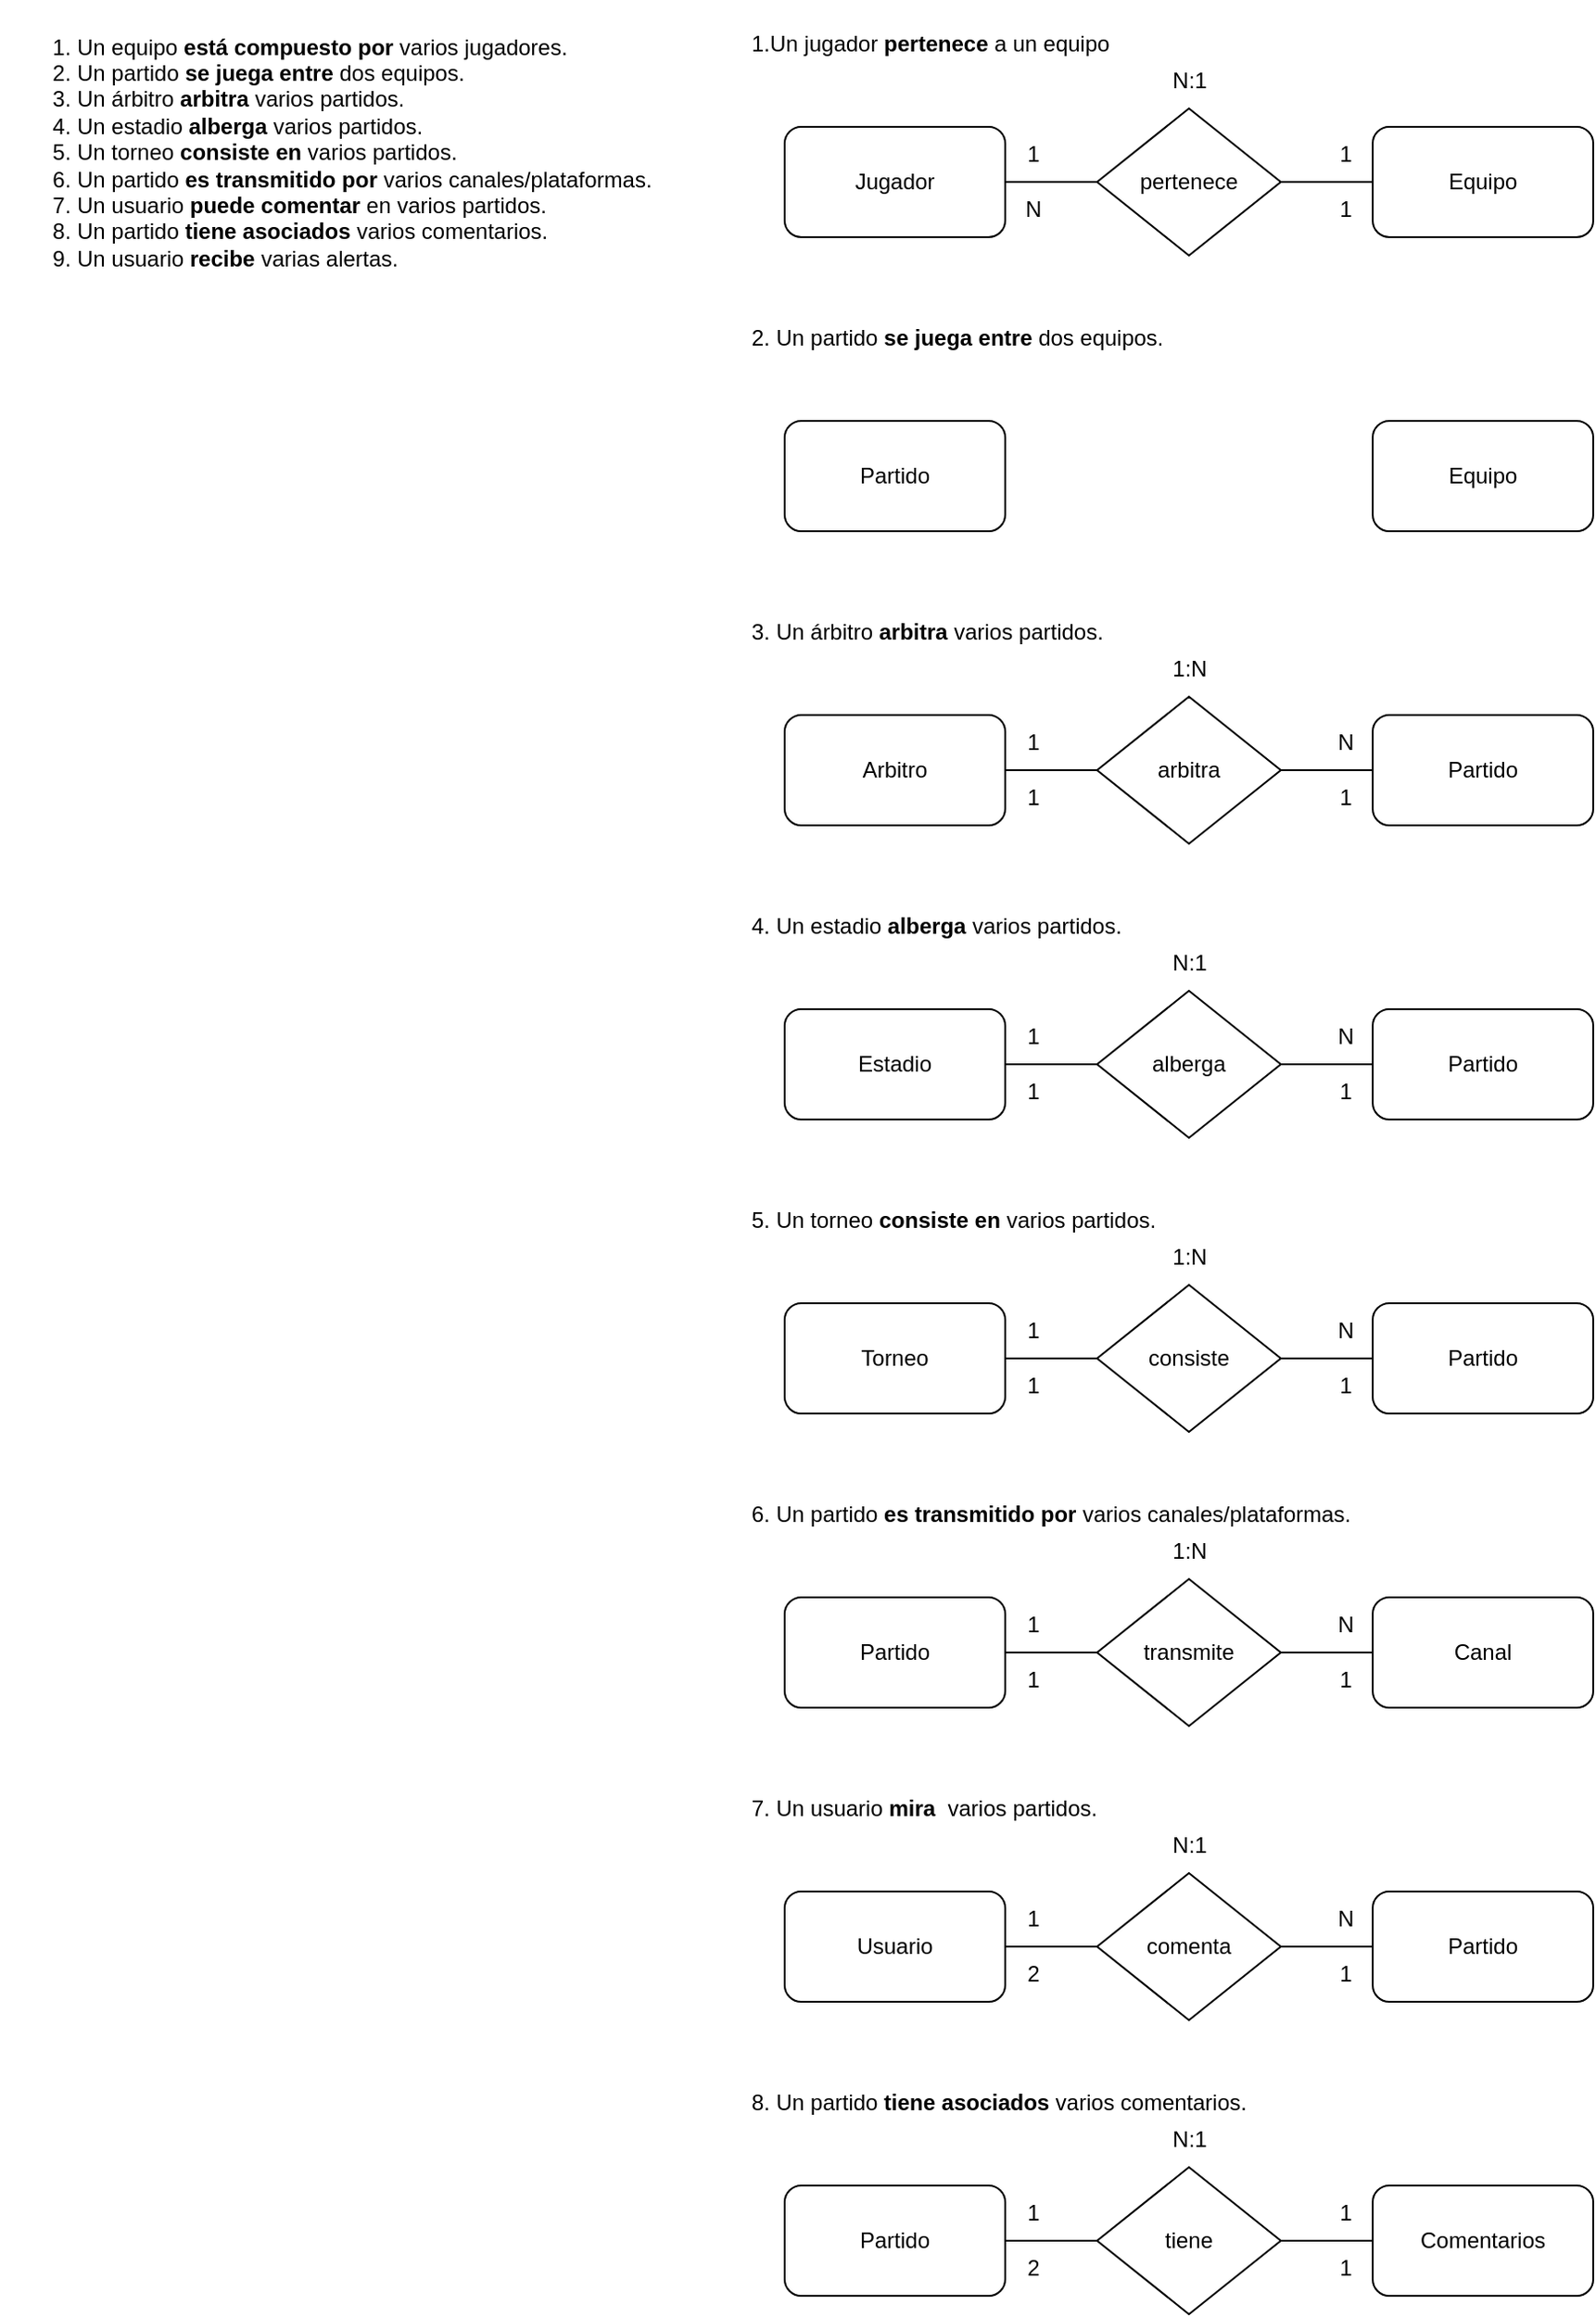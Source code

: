 <mxfile version="21.7.5" type="github">
  <diagram name="Página-1" id="e60TQ1UO-nG2-bENWtMV">
    <mxGraphModel dx="3017" dy="2050" grid="1" gridSize="10" guides="1" tooltips="1" connect="1" arrows="1" fold="1" page="1" pageScale="1" pageWidth="827" pageHeight="1169" math="0" shadow="0">
      <root>
        <mxCell id="0" />
        <mxCell id="1" parent="0" />
        <mxCell id="2xkfDvnHdjMdYnJCSqwo-2" value="&lt;div align=&quot;left&quot;&gt;&lt;ol&gt;&lt;li&gt;Un equipo &lt;strong&gt;está compuesto por&lt;/strong&gt; varios jugadores.&lt;/li&gt;&lt;li&gt;Un partido &lt;strong&gt;se juega entre&lt;/strong&gt; dos equipos.&lt;/li&gt;&lt;li&gt;Un árbitro &lt;strong&gt;arbitra&lt;/strong&gt; varios partidos.&lt;/li&gt;&lt;li&gt;Un estadio &lt;strong&gt;alberga&lt;/strong&gt; varios partidos.&lt;/li&gt;&lt;li&gt;Un torneo &lt;strong&gt;consiste en&lt;/strong&gt; varios partidos.&lt;/li&gt;&lt;li&gt;Un partido &lt;strong&gt;es transmitido por&lt;/strong&gt; varios canales/plataformas.&lt;/li&gt;&lt;li&gt;Un usuario &lt;strong&gt;puede comentar&lt;/strong&gt; en varios partidos.&lt;/li&gt;&lt;li&gt;Un partido &lt;strong&gt;tiene asociados&lt;/strong&gt; varios comentarios.&lt;/li&gt;&lt;li&gt;Un usuario &lt;strong&gt;recibe&lt;/strong&gt; varias alertas.&lt;/li&gt;&lt;/ol&gt;&lt;/div&gt;&lt;br/&gt;" style="text;html=1;align=left;verticalAlign=middle;resizable=0;points=[];autosize=1;strokeColor=none;fillColor=none;" vertex="1" parent="1">
          <mxGeometry x="-1207" y="-1169" width="380" height="180" as="geometry" />
        </mxCell>
        <mxCell id="2xkfDvnHdjMdYnJCSqwo-3" value="&lt;div align=&quot;left&quot;&gt;1.Un jugador &lt;b&gt;pertenece&lt;/b&gt; a un equipo&lt;/div&gt;" style="text;html=1;align=left;verticalAlign=middle;resizable=0;points=[];autosize=1;strokeColor=none;fillColor=none;" vertex="1" parent="1">
          <mxGeometry x="-800" y="-1160" width="220" height="30" as="geometry" />
        </mxCell>
        <mxCell id="2xkfDvnHdjMdYnJCSqwo-4" value="pertenece" style="rhombus;whiteSpace=wrap;html=1;" vertex="1" parent="1">
          <mxGeometry x="-610" y="-1110" width="100" height="80" as="geometry" />
        </mxCell>
        <mxCell id="2xkfDvnHdjMdYnJCSqwo-5" style="edgeStyle=none;rounded=0;orthogonalLoop=1;jettySize=auto;html=1;exitX=1;exitY=0.5;exitDx=0;exitDy=0;entryX=0;entryY=0.5;entryDx=0;entryDy=0;endArrow=none;endFill=0;" edge="1" parent="1" source="2xkfDvnHdjMdYnJCSqwo-6" target="2xkfDvnHdjMdYnJCSqwo-4">
          <mxGeometry relative="1" as="geometry" />
        </mxCell>
        <mxCell id="2xkfDvnHdjMdYnJCSqwo-6" value="Jugador" style="rounded=1;whiteSpace=wrap;html=1;" vertex="1" parent="1">
          <mxGeometry x="-780" y="-1100" width="120" height="60" as="geometry" />
        </mxCell>
        <mxCell id="2xkfDvnHdjMdYnJCSqwo-7" style="edgeStyle=none;rounded=0;orthogonalLoop=1;jettySize=auto;html=1;exitX=0;exitY=0.5;exitDx=0;exitDy=0;entryX=1;entryY=0.5;entryDx=0;entryDy=0;endArrow=none;endFill=0;" edge="1" parent="1" source="2xkfDvnHdjMdYnJCSqwo-8" target="2xkfDvnHdjMdYnJCSqwo-4">
          <mxGeometry relative="1" as="geometry" />
        </mxCell>
        <mxCell id="2xkfDvnHdjMdYnJCSqwo-8" value="&lt;div&gt;Equipo&lt;/div&gt;" style="rounded=1;whiteSpace=wrap;html=1;strokeColor=default;gradientColor=none;shadow=0;" vertex="1" parent="1">
          <mxGeometry x="-460" y="-1100" width="120" height="60" as="geometry" />
        </mxCell>
        <mxCell id="2xkfDvnHdjMdYnJCSqwo-9" value="N:1" style="text;html=1;align=center;verticalAlign=middle;resizable=0;points=[];autosize=1;strokeColor=none;fillColor=none;" vertex="1" parent="1">
          <mxGeometry x="-580" y="-1140" width="40" height="30" as="geometry" />
        </mxCell>
        <mxCell id="2xkfDvnHdjMdYnJCSqwo-10" value="1" style="text;html=1;align=center;verticalAlign=middle;resizable=0;points=[];autosize=1;strokeColor=none;fillColor=none;" vertex="1" parent="1">
          <mxGeometry x="-660" y="-1100" width="30" height="30" as="geometry" />
        </mxCell>
        <mxCell id="2xkfDvnHdjMdYnJCSqwo-11" value="N" style="text;html=1;align=center;verticalAlign=middle;resizable=0;points=[];autosize=1;strokeColor=none;fillColor=none;" vertex="1" parent="1">
          <mxGeometry x="-660" y="-1070" width="30" height="30" as="geometry" />
        </mxCell>
        <mxCell id="2xkfDvnHdjMdYnJCSqwo-12" value="1" style="text;html=1;align=center;verticalAlign=middle;resizable=0;points=[];autosize=1;strokeColor=none;fillColor=none;" vertex="1" parent="1">
          <mxGeometry x="-490" y="-1100" width="30" height="30" as="geometry" />
        </mxCell>
        <mxCell id="2xkfDvnHdjMdYnJCSqwo-13" value="1" style="text;html=1;align=center;verticalAlign=middle;resizable=0;points=[];autosize=1;strokeColor=none;fillColor=none;" vertex="1" parent="1">
          <mxGeometry x="-490" y="-1070" width="30" height="30" as="geometry" />
        </mxCell>
        <mxCell id="2xkfDvnHdjMdYnJCSqwo-14" value="2. Un partido &lt;strong&gt;se juega entre&lt;/strong&gt; dos equipos." style="text;html=1;align=left;verticalAlign=middle;resizable=0;points=[];autosize=1;strokeColor=none;fillColor=none;" vertex="1" parent="1">
          <mxGeometry x="-800" y="-1000" width="250" height="30" as="geometry" />
        </mxCell>
        <mxCell id="2xkfDvnHdjMdYnJCSqwo-19" value="Partido" style="rounded=1;whiteSpace=wrap;html=1;" vertex="1" parent="1">
          <mxGeometry x="-780" y="-940" width="120" height="60" as="geometry" />
        </mxCell>
        <mxCell id="2xkfDvnHdjMdYnJCSqwo-21" value="Equipo" style="rounded=1;whiteSpace=wrap;html=1;" vertex="1" parent="1">
          <mxGeometry x="-460" y="-940" width="120" height="60" as="geometry" />
        </mxCell>
        <mxCell id="2xkfDvnHdjMdYnJCSqwo-27" value="3. Un árbitro &lt;strong&gt;arbitra&lt;/strong&gt; varios partidos." style="text;html=1;align=left;verticalAlign=middle;resizable=0;points=[];autosize=1;strokeColor=none;fillColor=none;" vertex="1" parent="1">
          <mxGeometry x="-800" y="-840" width="210" height="30" as="geometry" />
        </mxCell>
        <mxCell id="2xkfDvnHdjMdYnJCSqwo-28" value="arbitra" style="rhombus;whiteSpace=wrap;html=1;" vertex="1" parent="1">
          <mxGeometry x="-610" y="-790" width="100" height="80" as="geometry" />
        </mxCell>
        <mxCell id="2xkfDvnHdjMdYnJCSqwo-29" style="edgeStyle=none;rounded=0;orthogonalLoop=1;jettySize=auto;html=1;exitX=1;exitY=0.5;exitDx=0;exitDy=0;entryX=0;entryY=0.5;entryDx=0;entryDy=0;endArrow=none;endFill=0;" edge="1" source="2xkfDvnHdjMdYnJCSqwo-30" target="2xkfDvnHdjMdYnJCSqwo-28" parent="1">
          <mxGeometry relative="1" as="geometry" />
        </mxCell>
        <mxCell id="2xkfDvnHdjMdYnJCSqwo-30" value="Arbitro" style="rounded=1;whiteSpace=wrap;html=1;" vertex="1" parent="1">
          <mxGeometry x="-780" y="-780" width="120" height="60" as="geometry" />
        </mxCell>
        <mxCell id="2xkfDvnHdjMdYnJCSqwo-31" style="edgeStyle=none;rounded=0;orthogonalLoop=1;jettySize=auto;html=1;exitX=0;exitY=0.5;exitDx=0;exitDy=0;entryX=1;entryY=0.5;entryDx=0;entryDy=0;endArrow=none;endFill=0;" edge="1" source="2xkfDvnHdjMdYnJCSqwo-32" target="2xkfDvnHdjMdYnJCSqwo-28" parent="1">
          <mxGeometry relative="1" as="geometry" />
        </mxCell>
        <mxCell id="2xkfDvnHdjMdYnJCSqwo-32" value="Partido" style="rounded=1;whiteSpace=wrap;html=1;" vertex="1" parent="1">
          <mxGeometry x="-460" y="-780" width="120" height="60" as="geometry" />
        </mxCell>
        <mxCell id="2xkfDvnHdjMdYnJCSqwo-33" value="1:N" style="text;html=1;align=center;verticalAlign=middle;resizable=0;points=[];autosize=1;strokeColor=none;fillColor=none;" vertex="1" parent="1">
          <mxGeometry x="-580" y="-820" width="40" height="30" as="geometry" />
        </mxCell>
        <mxCell id="2xkfDvnHdjMdYnJCSqwo-34" value="1" style="text;html=1;align=center;verticalAlign=middle;resizable=0;points=[];autosize=1;strokeColor=none;fillColor=none;" vertex="1" parent="1">
          <mxGeometry x="-660" y="-780" width="30" height="30" as="geometry" />
        </mxCell>
        <mxCell id="2xkfDvnHdjMdYnJCSqwo-35" value="1" style="text;html=1;align=center;verticalAlign=middle;resizable=0;points=[];autosize=1;strokeColor=none;fillColor=none;" vertex="1" parent="1">
          <mxGeometry x="-660" y="-750" width="30" height="30" as="geometry" />
        </mxCell>
        <mxCell id="2xkfDvnHdjMdYnJCSqwo-36" value="N" style="text;html=1;align=center;verticalAlign=middle;resizable=0;points=[];autosize=1;strokeColor=none;fillColor=none;" vertex="1" parent="1">
          <mxGeometry x="-490" y="-780" width="30" height="30" as="geometry" />
        </mxCell>
        <mxCell id="2xkfDvnHdjMdYnJCSqwo-37" value="1" style="text;html=1;align=center;verticalAlign=middle;resizable=0;points=[];autosize=1;strokeColor=none;fillColor=none;" vertex="1" parent="1">
          <mxGeometry x="-490" y="-750" width="30" height="30" as="geometry" />
        </mxCell>
        <mxCell id="2xkfDvnHdjMdYnJCSqwo-38" value="4. Un estadio &lt;strong&gt;alberga&lt;/strong&gt; varios partidos." style="text;html=1;align=left;verticalAlign=middle;resizable=0;points=[];autosize=1;strokeColor=none;fillColor=none;" vertex="1" parent="1">
          <mxGeometry x="-800" y="-680" width="220" height="30" as="geometry" />
        </mxCell>
        <mxCell id="2xkfDvnHdjMdYnJCSqwo-39" value="alberga" style="rhombus;whiteSpace=wrap;html=1;" vertex="1" parent="1">
          <mxGeometry x="-610" y="-630" width="100" height="80" as="geometry" />
        </mxCell>
        <mxCell id="2xkfDvnHdjMdYnJCSqwo-40" style="edgeStyle=none;rounded=0;orthogonalLoop=1;jettySize=auto;html=1;exitX=1;exitY=0.5;exitDx=0;exitDy=0;entryX=0;entryY=0.5;entryDx=0;entryDy=0;endArrow=none;endFill=0;" edge="1" source="2xkfDvnHdjMdYnJCSqwo-41" target="2xkfDvnHdjMdYnJCSqwo-39" parent="1">
          <mxGeometry relative="1" as="geometry" />
        </mxCell>
        <mxCell id="2xkfDvnHdjMdYnJCSqwo-41" value="Estadio" style="rounded=1;whiteSpace=wrap;html=1;" vertex="1" parent="1">
          <mxGeometry x="-780" y="-620" width="120" height="60" as="geometry" />
        </mxCell>
        <mxCell id="2xkfDvnHdjMdYnJCSqwo-42" style="edgeStyle=none;rounded=0;orthogonalLoop=1;jettySize=auto;html=1;exitX=0;exitY=0.5;exitDx=0;exitDy=0;entryX=1;entryY=0.5;entryDx=0;entryDy=0;endArrow=none;endFill=0;" edge="1" source="2xkfDvnHdjMdYnJCSqwo-43" target="2xkfDvnHdjMdYnJCSqwo-39" parent="1">
          <mxGeometry relative="1" as="geometry" />
        </mxCell>
        <mxCell id="2xkfDvnHdjMdYnJCSqwo-43" value="Partido" style="rounded=1;whiteSpace=wrap;html=1;" vertex="1" parent="1">
          <mxGeometry x="-460" y="-620" width="120" height="60" as="geometry" />
        </mxCell>
        <mxCell id="2xkfDvnHdjMdYnJCSqwo-44" value="N:1" style="text;html=1;align=center;verticalAlign=middle;resizable=0;points=[];autosize=1;strokeColor=none;fillColor=none;" vertex="1" parent="1">
          <mxGeometry x="-580" y="-660" width="40" height="30" as="geometry" />
        </mxCell>
        <mxCell id="2xkfDvnHdjMdYnJCSqwo-45" value="1" style="text;html=1;align=center;verticalAlign=middle;resizable=0;points=[];autosize=1;strokeColor=none;fillColor=none;" vertex="1" parent="1">
          <mxGeometry x="-660" y="-620" width="30" height="30" as="geometry" />
        </mxCell>
        <mxCell id="2xkfDvnHdjMdYnJCSqwo-46" value="1" style="text;html=1;align=center;verticalAlign=middle;resizable=0;points=[];autosize=1;strokeColor=none;fillColor=none;" vertex="1" parent="1">
          <mxGeometry x="-660" y="-590" width="30" height="30" as="geometry" />
        </mxCell>
        <mxCell id="2xkfDvnHdjMdYnJCSqwo-47" value="N" style="text;html=1;align=center;verticalAlign=middle;resizable=0;points=[];autosize=1;strokeColor=none;fillColor=none;" vertex="1" parent="1">
          <mxGeometry x="-490" y="-620" width="30" height="30" as="geometry" />
        </mxCell>
        <mxCell id="2xkfDvnHdjMdYnJCSqwo-48" value="1" style="text;html=1;align=center;verticalAlign=middle;resizable=0;points=[];autosize=1;strokeColor=none;fillColor=none;" vertex="1" parent="1">
          <mxGeometry x="-490" y="-590" width="30" height="30" as="geometry" />
        </mxCell>
        <mxCell id="2xkfDvnHdjMdYnJCSqwo-49" value="5. Un torneo &lt;strong&gt;consiste en&lt;/strong&gt; varios partidos." style="text;html=1;align=left;verticalAlign=middle;resizable=0;points=[];autosize=1;strokeColor=none;fillColor=none;" vertex="1" parent="1">
          <mxGeometry x="-800" y="-520" width="240" height="30" as="geometry" />
        </mxCell>
        <mxCell id="2xkfDvnHdjMdYnJCSqwo-50" value="consiste" style="rhombus;whiteSpace=wrap;html=1;" vertex="1" parent="1">
          <mxGeometry x="-610" y="-470" width="100" height="80" as="geometry" />
        </mxCell>
        <mxCell id="2xkfDvnHdjMdYnJCSqwo-51" style="edgeStyle=none;rounded=0;orthogonalLoop=1;jettySize=auto;html=1;exitX=1;exitY=0.5;exitDx=0;exitDy=0;entryX=0;entryY=0.5;entryDx=0;entryDy=0;endArrow=none;endFill=0;" edge="1" source="2xkfDvnHdjMdYnJCSqwo-52" target="2xkfDvnHdjMdYnJCSqwo-50" parent="1">
          <mxGeometry relative="1" as="geometry" />
        </mxCell>
        <mxCell id="2xkfDvnHdjMdYnJCSqwo-52" value="Torneo" style="rounded=1;whiteSpace=wrap;html=1;" vertex="1" parent="1">
          <mxGeometry x="-780" y="-460" width="120" height="60" as="geometry" />
        </mxCell>
        <mxCell id="2xkfDvnHdjMdYnJCSqwo-53" style="edgeStyle=none;rounded=0;orthogonalLoop=1;jettySize=auto;html=1;exitX=0;exitY=0.5;exitDx=0;exitDy=0;entryX=1;entryY=0.5;entryDx=0;entryDy=0;endArrow=none;endFill=0;" edge="1" source="2xkfDvnHdjMdYnJCSqwo-54" target="2xkfDvnHdjMdYnJCSqwo-50" parent="1">
          <mxGeometry relative="1" as="geometry" />
        </mxCell>
        <mxCell id="2xkfDvnHdjMdYnJCSqwo-54" value="Partido" style="rounded=1;whiteSpace=wrap;html=1;" vertex="1" parent="1">
          <mxGeometry x="-460" y="-460" width="120" height="60" as="geometry" />
        </mxCell>
        <mxCell id="2xkfDvnHdjMdYnJCSqwo-55" value="1:N" style="text;html=1;align=center;verticalAlign=middle;resizable=0;points=[];autosize=1;strokeColor=none;fillColor=none;" vertex="1" parent="1">
          <mxGeometry x="-580" y="-500" width="40" height="30" as="geometry" />
        </mxCell>
        <mxCell id="2xkfDvnHdjMdYnJCSqwo-56" value="1" style="text;html=1;align=center;verticalAlign=middle;resizable=0;points=[];autosize=1;strokeColor=none;fillColor=none;" vertex="1" parent="1">
          <mxGeometry x="-660" y="-460" width="30" height="30" as="geometry" />
        </mxCell>
        <mxCell id="2xkfDvnHdjMdYnJCSqwo-57" value="1" style="text;html=1;align=center;verticalAlign=middle;resizable=0;points=[];autosize=1;strokeColor=none;fillColor=none;" vertex="1" parent="1">
          <mxGeometry x="-660" y="-430" width="30" height="30" as="geometry" />
        </mxCell>
        <mxCell id="2xkfDvnHdjMdYnJCSqwo-58" value="N" style="text;html=1;align=center;verticalAlign=middle;resizable=0;points=[];autosize=1;strokeColor=none;fillColor=none;" vertex="1" parent="1">
          <mxGeometry x="-490" y="-460" width="30" height="30" as="geometry" />
        </mxCell>
        <mxCell id="2xkfDvnHdjMdYnJCSqwo-59" value="1" style="text;html=1;align=center;verticalAlign=middle;resizable=0;points=[];autosize=1;strokeColor=none;fillColor=none;" vertex="1" parent="1">
          <mxGeometry x="-490" y="-430" width="30" height="30" as="geometry" />
        </mxCell>
        <mxCell id="2xkfDvnHdjMdYnJCSqwo-60" value="6. Un partido &lt;strong&gt;es transmitido por&lt;/strong&gt; varios canales/plataformas." style="text;html=1;align=left;verticalAlign=middle;resizable=0;points=[];autosize=1;strokeColor=none;fillColor=none;" vertex="1" parent="1">
          <mxGeometry x="-800" y="-360" width="350" height="30" as="geometry" />
        </mxCell>
        <mxCell id="2xkfDvnHdjMdYnJCSqwo-61" value="transmite" style="rhombus;whiteSpace=wrap;html=1;" vertex="1" parent="1">
          <mxGeometry x="-610" y="-310" width="100" height="80" as="geometry" />
        </mxCell>
        <mxCell id="2xkfDvnHdjMdYnJCSqwo-62" style="edgeStyle=none;rounded=0;orthogonalLoop=1;jettySize=auto;html=1;exitX=1;exitY=0.5;exitDx=0;exitDy=0;entryX=0;entryY=0.5;entryDx=0;entryDy=0;endArrow=none;endFill=0;" edge="1" source="2xkfDvnHdjMdYnJCSqwo-63" target="2xkfDvnHdjMdYnJCSqwo-61" parent="1">
          <mxGeometry relative="1" as="geometry" />
        </mxCell>
        <mxCell id="2xkfDvnHdjMdYnJCSqwo-63" value="Partido" style="rounded=1;whiteSpace=wrap;html=1;" vertex="1" parent="1">
          <mxGeometry x="-780" y="-300" width="120" height="60" as="geometry" />
        </mxCell>
        <mxCell id="2xkfDvnHdjMdYnJCSqwo-64" style="edgeStyle=none;rounded=0;orthogonalLoop=1;jettySize=auto;html=1;exitX=0;exitY=0.5;exitDx=0;exitDy=0;entryX=1;entryY=0.5;entryDx=0;entryDy=0;endArrow=none;endFill=0;" edge="1" source="2xkfDvnHdjMdYnJCSqwo-65" target="2xkfDvnHdjMdYnJCSqwo-61" parent="1">
          <mxGeometry relative="1" as="geometry" />
        </mxCell>
        <mxCell id="2xkfDvnHdjMdYnJCSqwo-65" value="Canal" style="rounded=1;whiteSpace=wrap;html=1;" vertex="1" parent="1">
          <mxGeometry x="-460" y="-300" width="120" height="60" as="geometry" />
        </mxCell>
        <mxCell id="2xkfDvnHdjMdYnJCSqwo-66" value="1:N" style="text;html=1;align=center;verticalAlign=middle;resizable=0;points=[];autosize=1;strokeColor=none;fillColor=none;" vertex="1" parent="1">
          <mxGeometry x="-580" y="-340" width="40" height="30" as="geometry" />
        </mxCell>
        <mxCell id="2xkfDvnHdjMdYnJCSqwo-67" value="1" style="text;html=1;align=center;verticalAlign=middle;resizable=0;points=[];autosize=1;strokeColor=none;fillColor=none;" vertex="1" parent="1">
          <mxGeometry x="-660" y="-300" width="30" height="30" as="geometry" />
        </mxCell>
        <mxCell id="2xkfDvnHdjMdYnJCSqwo-68" value="1" style="text;html=1;align=center;verticalAlign=middle;resizable=0;points=[];autosize=1;strokeColor=none;fillColor=none;" vertex="1" parent="1">
          <mxGeometry x="-660" y="-270" width="30" height="30" as="geometry" />
        </mxCell>
        <mxCell id="2xkfDvnHdjMdYnJCSqwo-69" value="N" style="text;html=1;align=center;verticalAlign=middle;resizable=0;points=[];autosize=1;strokeColor=none;fillColor=none;" vertex="1" parent="1">
          <mxGeometry x="-490" y="-300" width="30" height="30" as="geometry" />
        </mxCell>
        <mxCell id="2xkfDvnHdjMdYnJCSqwo-70" value="1" style="text;html=1;align=center;verticalAlign=middle;resizable=0;points=[];autosize=1;strokeColor=none;fillColor=none;" vertex="1" parent="1">
          <mxGeometry x="-490" y="-270" width="30" height="30" as="geometry" />
        </mxCell>
        <mxCell id="2xkfDvnHdjMdYnJCSqwo-71" value="7. Un usuario &lt;b&gt;mira&lt;/b&gt;&amp;nbsp; varios partidos." style="text;html=1;align=left;verticalAlign=middle;resizable=0;points=[];autosize=1;strokeColor=none;fillColor=none;" vertex="1" parent="1">
          <mxGeometry x="-800" y="-200" width="210" height="30" as="geometry" />
        </mxCell>
        <mxCell id="2xkfDvnHdjMdYnJCSqwo-72" value="comenta" style="rhombus;whiteSpace=wrap;html=1;" vertex="1" parent="1">
          <mxGeometry x="-610" y="-150" width="100" height="80" as="geometry" />
        </mxCell>
        <mxCell id="2xkfDvnHdjMdYnJCSqwo-73" style="edgeStyle=none;rounded=0;orthogonalLoop=1;jettySize=auto;html=1;exitX=1;exitY=0.5;exitDx=0;exitDy=0;entryX=0;entryY=0.5;entryDx=0;entryDy=0;endArrow=none;endFill=0;" edge="1" source="2xkfDvnHdjMdYnJCSqwo-74" target="2xkfDvnHdjMdYnJCSqwo-72" parent="1">
          <mxGeometry relative="1" as="geometry" />
        </mxCell>
        <mxCell id="2xkfDvnHdjMdYnJCSqwo-74" value="Usuario" style="rounded=1;whiteSpace=wrap;html=1;" vertex="1" parent="1">
          <mxGeometry x="-780" y="-140" width="120" height="60" as="geometry" />
        </mxCell>
        <mxCell id="2xkfDvnHdjMdYnJCSqwo-75" style="edgeStyle=none;rounded=0;orthogonalLoop=1;jettySize=auto;html=1;exitX=0;exitY=0.5;exitDx=0;exitDy=0;entryX=1;entryY=0.5;entryDx=0;entryDy=0;endArrow=none;endFill=0;" edge="1" source="2xkfDvnHdjMdYnJCSqwo-76" target="2xkfDvnHdjMdYnJCSqwo-72" parent="1">
          <mxGeometry relative="1" as="geometry" />
        </mxCell>
        <mxCell id="2xkfDvnHdjMdYnJCSqwo-76" value="Partido" style="rounded=1;whiteSpace=wrap;html=1;" vertex="1" parent="1">
          <mxGeometry x="-460" y="-140" width="120" height="60" as="geometry" />
        </mxCell>
        <mxCell id="2xkfDvnHdjMdYnJCSqwo-77" value="N:1" style="text;html=1;align=center;verticalAlign=middle;resizable=0;points=[];autosize=1;strokeColor=none;fillColor=none;" vertex="1" parent="1">
          <mxGeometry x="-580" y="-180" width="40" height="30" as="geometry" />
        </mxCell>
        <mxCell id="2xkfDvnHdjMdYnJCSqwo-78" value="1" style="text;html=1;align=center;verticalAlign=middle;resizable=0;points=[];autosize=1;strokeColor=none;fillColor=none;" vertex="1" parent="1">
          <mxGeometry x="-660" y="-140" width="30" height="30" as="geometry" />
        </mxCell>
        <mxCell id="2xkfDvnHdjMdYnJCSqwo-79" value="2" style="text;html=1;align=center;verticalAlign=middle;resizable=0;points=[];autosize=1;strokeColor=none;fillColor=none;" vertex="1" parent="1">
          <mxGeometry x="-660" y="-110" width="30" height="30" as="geometry" />
        </mxCell>
        <mxCell id="2xkfDvnHdjMdYnJCSqwo-80" value="N" style="text;html=1;align=center;verticalAlign=middle;resizable=0;points=[];autosize=1;strokeColor=none;fillColor=none;" vertex="1" parent="1">
          <mxGeometry x="-490" y="-140" width="30" height="30" as="geometry" />
        </mxCell>
        <mxCell id="2xkfDvnHdjMdYnJCSqwo-81" value="1" style="text;html=1;align=center;verticalAlign=middle;resizable=0;points=[];autosize=1;strokeColor=none;fillColor=none;" vertex="1" parent="1">
          <mxGeometry x="-490" y="-110" width="30" height="30" as="geometry" />
        </mxCell>
        <mxCell id="2xkfDvnHdjMdYnJCSqwo-82" value="8. Un partido &lt;strong&gt;tiene asociados&lt;/strong&gt; varios comentarios." style="text;html=1;align=left;verticalAlign=middle;resizable=0;points=[];autosize=1;strokeColor=none;fillColor=none;" vertex="1" parent="1">
          <mxGeometry x="-800" y="-40" width="290" height="30" as="geometry" />
        </mxCell>
        <mxCell id="2xkfDvnHdjMdYnJCSqwo-83" value="tiene" style="rhombus;whiteSpace=wrap;html=1;" vertex="1" parent="1">
          <mxGeometry x="-610" y="10" width="100" height="80" as="geometry" />
        </mxCell>
        <mxCell id="2xkfDvnHdjMdYnJCSqwo-84" style="edgeStyle=none;rounded=0;orthogonalLoop=1;jettySize=auto;html=1;exitX=1;exitY=0.5;exitDx=0;exitDy=0;entryX=0;entryY=0.5;entryDx=0;entryDy=0;endArrow=none;endFill=0;" edge="1" source="2xkfDvnHdjMdYnJCSqwo-85" target="2xkfDvnHdjMdYnJCSqwo-83" parent="1">
          <mxGeometry relative="1" as="geometry" />
        </mxCell>
        <mxCell id="2xkfDvnHdjMdYnJCSqwo-85" value="Partido" style="rounded=1;whiteSpace=wrap;html=1;" vertex="1" parent="1">
          <mxGeometry x="-780" y="20" width="120" height="60" as="geometry" />
        </mxCell>
        <mxCell id="2xkfDvnHdjMdYnJCSqwo-86" style="edgeStyle=none;rounded=0;orthogonalLoop=1;jettySize=auto;html=1;exitX=0;exitY=0.5;exitDx=0;exitDy=0;entryX=1;entryY=0.5;entryDx=0;entryDy=0;endArrow=none;endFill=0;" edge="1" source="2xkfDvnHdjMdYnJCSqwo-87" target="2xkfDvnHdjMdYnJCSqwo-83" parent="1">
          <mxGeometry relative="1" as="geometry" />
        </mxCell>
        <mxCell id="2xkfDvnHdjMdYnJCSqwo-87" value="Comentarios" style="rounded=1;whiteSpace=wrap;html=1;" vertex="1" parent="1">
          <mxGeometry x="-460" y="20" width="120" height="60" as="geometry" />
        </mxCell>
        <mxCell id="2xkfDvnHdjMdYnJCSqwo-88" value="N:1" style="text;html=1;align=center;verticalAlign=middle;resizable=0;points=[];autosize=1;strokeColor=none;fillColor=none;" vertex="1" parent="1">
          <mxGeometry x="-580" y="-20" width="40" height="30" as="geometry" />
        </mxCell>
        <mxCell id="2xkfDvnHdjMdYnJCSqwo-89" value="1" style="text;html=1;align=center;verticalAlign=middle;resizable=0;points=[];autosize=1;strokeColor=none;fillColor=none;" vertex="1" parent="1">
          <mxGeometry x="-660" y="20" width="30" height="30" as="geometry" />
        </mxCell>
        <mxCell id="2xkfDvnHdjMdYnJCSqwo-90" value="2" style="text;html=1;align=center;verticalAlign=middle;resizable=0;points=[];autosize=1;strokeColor=none;fillColor=none;" vertex="1" parent="1">
          <mxGeometry x="-660" y="50" width="30" height="30" as="geometry" />
        </mxCell>
        <mxCell id="2xkfDvnHdjMdYnJCSqwo-91" value="1" style="text;html=1;align=center;verticalAlign=middle;resizable=0;points=[];autosize=1;strokeColor=none;fillColor=none;" vertex="1" parent="1">
          <mxGeometry x="-490" y="20" width="30" height="30" as="geometry" />
        </mxCell>
        <mxCell id="2xkfDvnHdjMdYnJCSqwo-92" value="1" style="text;html=1;align=center;verticalAlign=middle;resizable=0;points=[];autosize=1;strokeColor=none;fillColor=none;" vertex="1" parent="1">
          <mxGeometry x="-490" y="50" width="30" height="30" as="geometry" />
        </mxCell>
      </root>
    </mxGraphModel>
  </diagram>
</mxfile>
